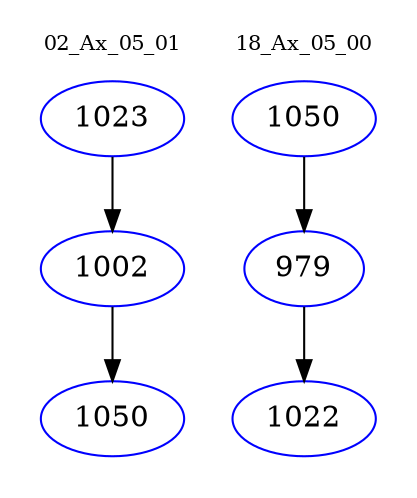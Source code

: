 digraph{
subgraph cluster_0 {
color = white
label = "02_Ax_05_01";
fontsize=10;
T0_1023 [label="1023", color="blue"]
T0_1023 -> T0_1002 [color="black"]
T0_1002 [label="1002", color="blue"]
T0_1002 -> T0_1050 [color="black"]
T0_1050 [label="1050", color="blue"]
}
subgraph cluster_1 {
color = white
label = "18_Ax_05_00";
fontsize=10;
T1_1050 [label="1050", color="blue"]
T1_1050 -> T1_979 [color="black"]
T1_979 [label="979", color="blue"]
T1_979 -> T1_1022 [color="black"]
T1_1022 [label="1022", color="blue"]
}
}
